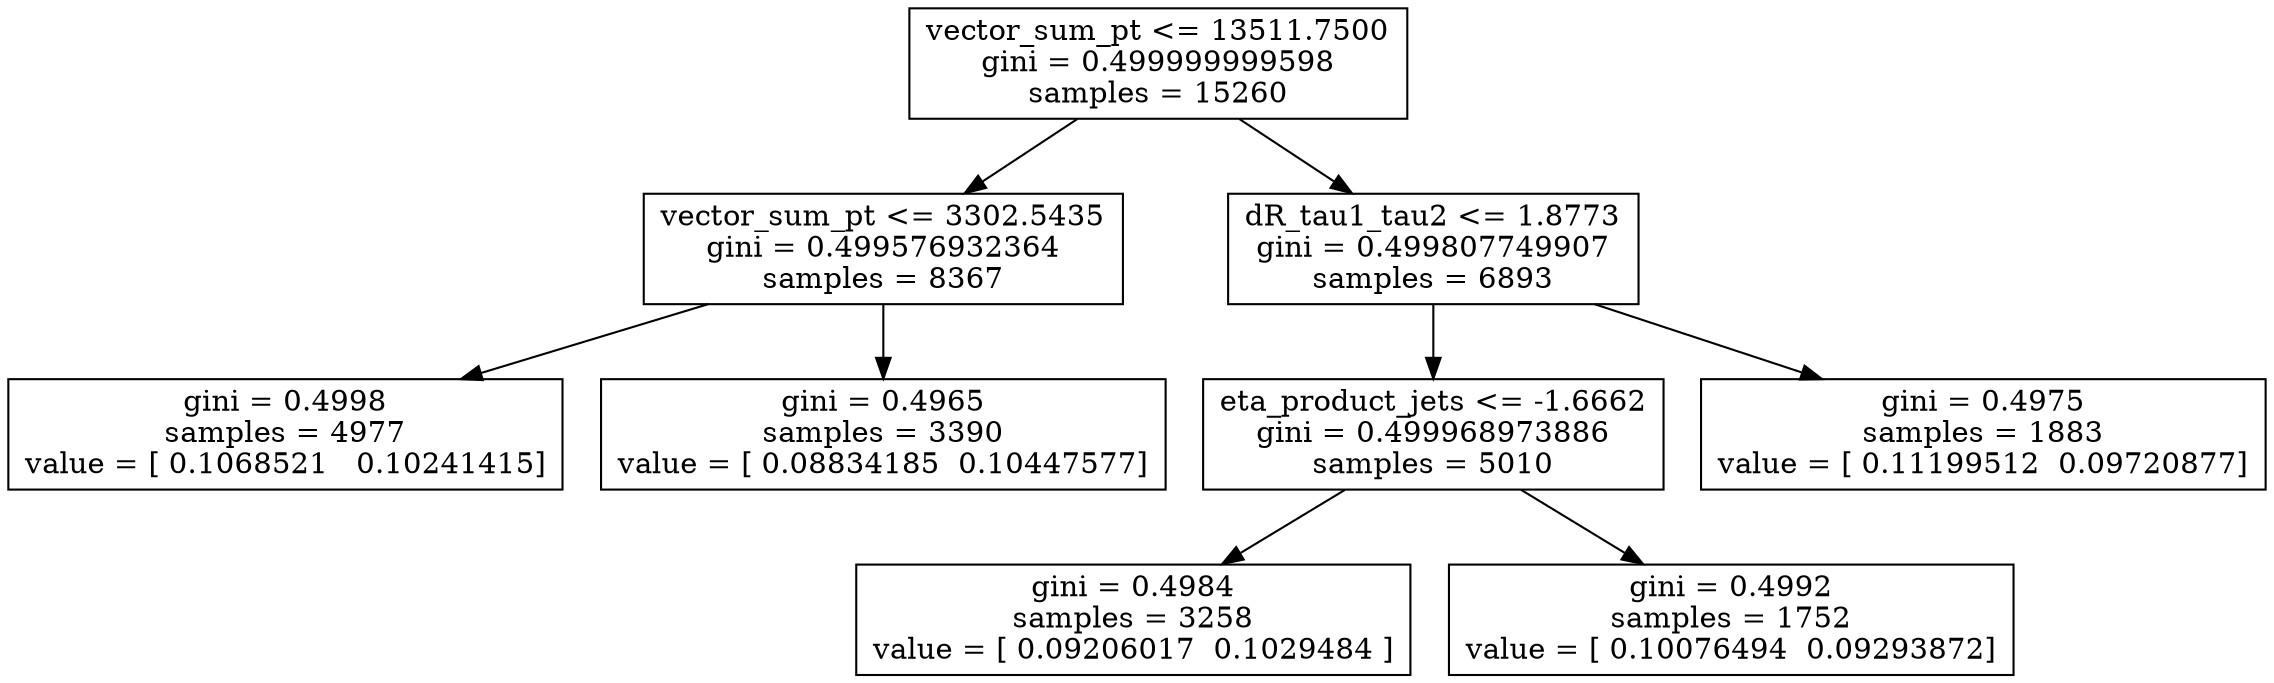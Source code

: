 digraph Tree {
0 [label="vector_sum_pt <= 13511.7500\ngini = 0.499999999598\nsamples = 15260", shape="box"] ;
1 [label="vector_sum_pt <= 3302.5435\ngini = 0.499576932364\nsamples = 8367", shape="box"] ;
0 -> 1 ;
2 [label="gini = 0.4998\nsamples = 4977\nvalue = [ 0.1068521   0.10241415]", shape="box"] ;
1 -> 2 ;
3 [label="gini = 0.4965\nsamples = 3390\nvalue = [ 0.08834185  0.10447577]", shape="box"] ;
1 -> 3 ;
4 [label="dR_tau1_tau2 <= 1.8773\ngini = 0.499807749907\nsamples = 6893", shape="box"] ;
0 -> 4 ;
5 [label="eta_product_jets <= -1.6662\ngini = 0.499968973886\nsamples = 5010", shape="box"] ;
4 -> 5 ;
6 [label="gini = 0.4984\nsamples = 3258\nvalue = [ 0.09206017  0.1029484 ]", shape="box"] ;
5 -> 6 ;
7 [label="gini = 0.4992\nsamples = 1752\nvalue = [ 0.10076494  0.09293872]", shape="box"] ;
5 -> 7 ;
8 [label="gini = 0.4975\nsamples = 1883\nvalue = [ 0.11199512  0.09720877]", shape="box"] ;
4 -> 8 ;
}